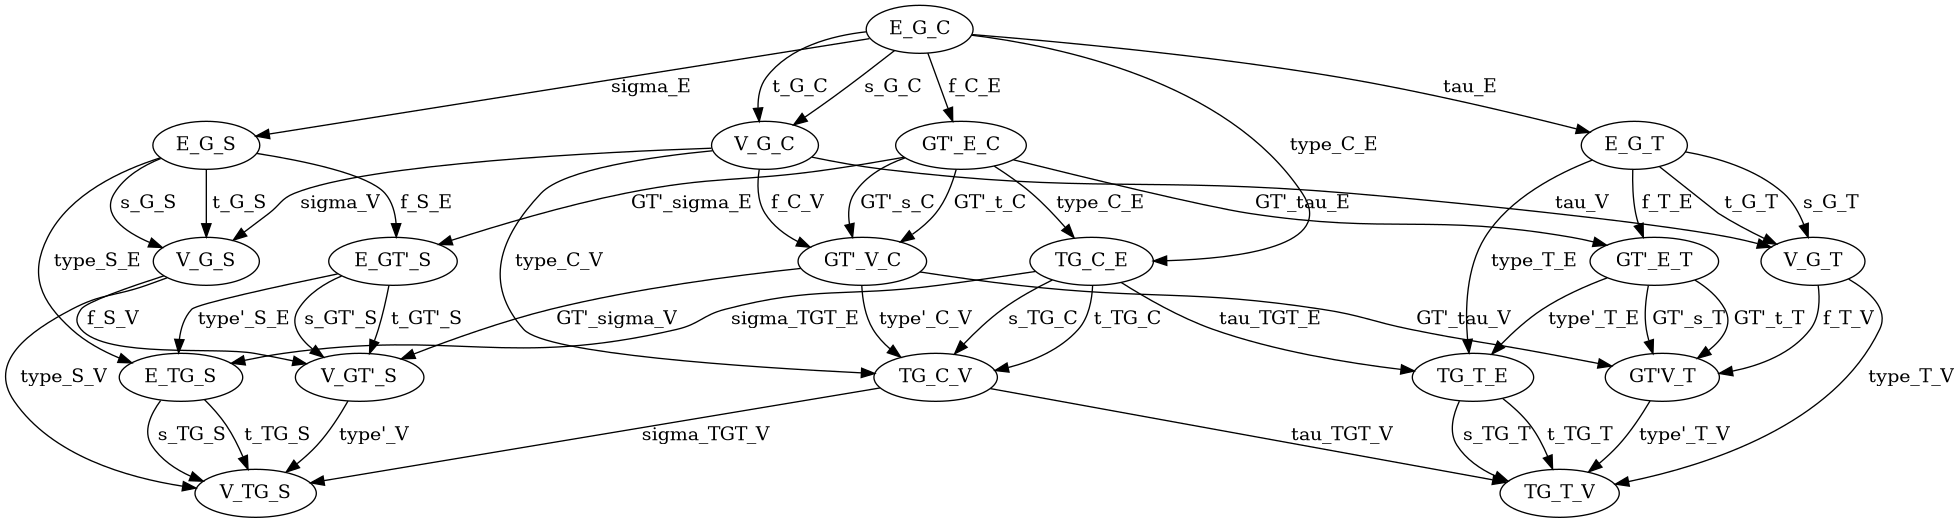 @startuml
digraph Diagram {
  "E_G_S";
  "V_G_S";
  "E_G_C";
  "V_G_C";
  "E_G_T";
  "V_G_T";
  "E_TG_S";
  "V_TG_S";
  "TG_C_E";
  "TG_C_V";
  "TG_T_E";
  "TG_T_V";
  "E_GT'_S";
  "V_GT'_S";
  "GT'_E_C";
  "GT'_V_C";
  "GT'_E_T";
  "GT'V_T";
  "E_G_S"->"E_GT'_S" [label=" f_S_E"];
  "V_G_S"->"V_GT'_S" [label=" f_S_V"];
  "E_G_C"->"GT'_E_C" [label=" f_C_E"];
  "V_G_C"->"GT'_V_C" [label=" f_C_V"];
  "E_G_T"->"GT'_E_T" [label=" f_T_E"];
  "V_G_T"->"GT'V_T" [label=" f_T_V"];
  "E_G_S"->"E_TG_S" [label=" type_S_E"];
  "V_G_S"->"V_TG_S" [label=" type_S_V"];
  "E_G_C"->"TG_C_E" [label=" type_C_E"];
  "V_G_C"->"TG_C_V" [label=" type_C_V"];
  "E_G_T"->"TG_T_E" [label=" type_T_E"];
  "V_G_T"->"TG_T_V" [label=" type_T_V"];
  "E_GT'_S"->"E_TG_S" [label=" type'_S_E"];
  "V_GT'_S"->"V_TG_S" [label=" type'_V"];
  "GT'_E_C"->"TG_C_E" [label=" type_C_E"];
  "GT'_V_C"->"TG_C_V" [label=" type'_C_V"];
  "GT'_E_T"->"TG_T_E" [label=" type'_T_E"];
  "GT'V_T"->"TG_T_V" [label=" type'_T_V"];
  "E_G_C"->"E_G_S" [label=" sigma_E"];
  "V_G_C"->"V_G_S" [label=" sigma_V"];
  "E_G_C"->"E_G_T" [label=" tau_E"];
  "V_G_C"->"V_G_T" [label=" tau_V"];
  "TG_C_E"->"E_TG_S" [label=" sigma_TGT_E"];
  "TG_C_V"->"V_TG_S" [label=" sigma_TGT_V"];
  "TG_C_E"->"TG_T_E" [label=" tau_TGT_E"];
  "TG_C_V"->"TG_T_V" [label=" tau_TGT_V"];
  "GT'_E_C"->"E_GT'_S" [label=" GT'_sigma_E"];
  "GT'_V_C"->"V_GT'_S" [label=" GT'_sigma_V"];
  "GT'_E_C"->"GT'_E_T" [label=" GT'_tau_E"];
  "GT'_V_C"->"GT'V_T" [label=" GT'_tau_V"];
  "E_G_S"->"V_G_S" [label=" s_G_S"];
  "E_G_S"->"V_G_S" [label=" t_G_S"];
  "E_G_C"->"V_G_C" [label=" s_G_C"];
  "E_G_C"->"V_G_C" [label=" t_G_C"];
  "E_G_T"->"V_G_T" [label=" s_G_T"];
  "E_G_T"->"V_G_T" [label=" t_G_T"];
  "E_TG_S"->"V_TG_S" [label=" s_TG_S"];
  "E_TG_S"->"V_TG_S" [label=" t_TG_S"];
  "TG_C_E"->"TG_C_V" [label=" s_TG_C"];
  "TG_C_E"->"TG_C_V" [label=" t_TG_C"];
  "TG_T_E"->"TG_T_V" [label=" s_TG_T"];
  "TG_T_E"->"TG_T_V" [label=" t_TG_T"];
  "E_GT'_S"->"V_GT'_S" [label=" s_GT'_S"];
  "E_GT'_S"->"V_GT'_S" [label=" t_GT'_S"];
  "GT'_E_C"->"GT'_V_C" [label=" GT'_s_C"];
  "GT'_E_C"->"GT'_V_C" [label=" GT'_t_C"];
  "GT'_E_T"->"GT'V_T" [label=" GT'_s_T"];
  "GT'_E_T"->"GT'V_T" [label=" GT'_t_T"];
}
@enduml
